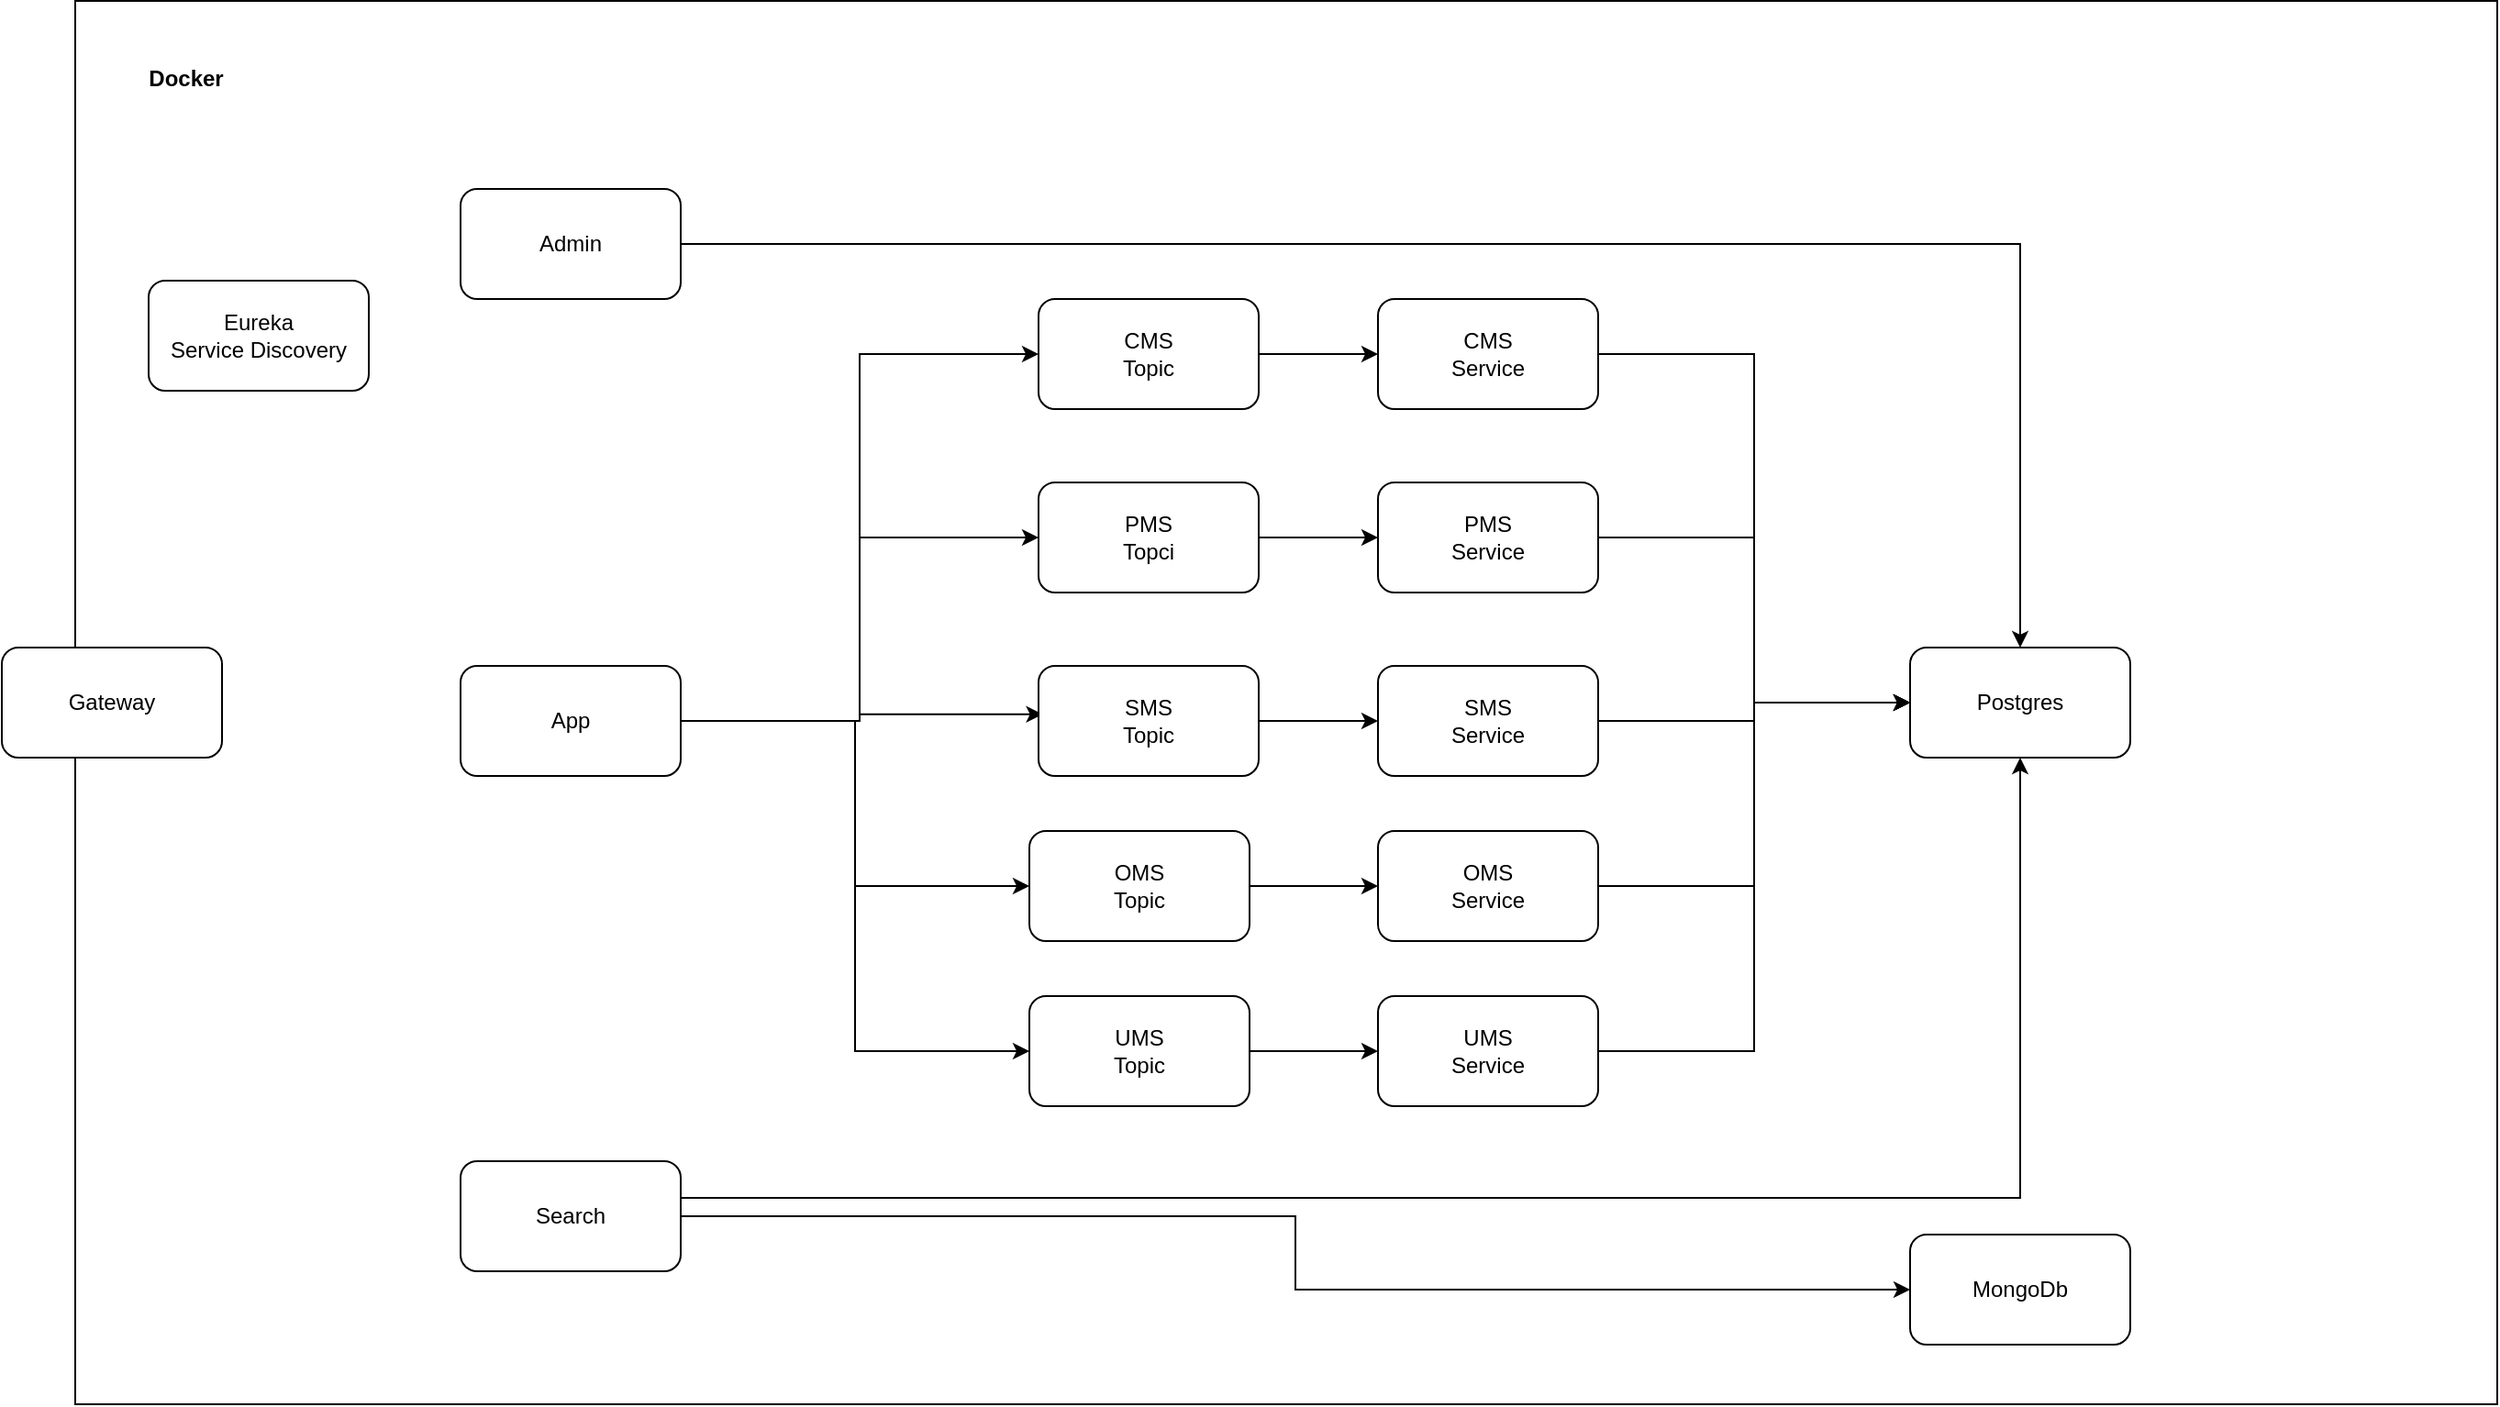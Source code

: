 <mxfile version="21.5.0" type="device">
  <diagram name="Page-1" id="3q1SPSdyI0ol_BRTOvvR">
    <mxGraphModel dx="2819" dy="1027" grid="1" gridSize="10" guides="1" tooltips="1" connect="1" arrows="1" fold="1" page="1" pageScale="1" pageWidth="850" pageHeight="1100" math="0" shadow="0">
      <root>
        <mxCell id="0" />
        <mxCell id="1" parent="0" />
        <mxCell id="RSMQC_iivRcFvO6SgrfT-50" value="" style="rounded=0;whiteSpace=wrap;html=1;strokeColor=default;fontFamily=Helvetica;fontSize=12;fontColor=default;fillColor=default;" vertex="1" parent="1">
          <mxGeometry x="-160" y="17.5" width="1320" height="765" as="geometry" />
        </mxCell>
        <mxCell id="RSMQC_iivRcFvO6SgrfT-21" style="edgeStyle=orthogonalEdgeStyle;rounded=0;orthogonalLoop=1;jettySize=auto;html=1;entryX=0;entryY=0.5;entryDx=0;entryDy=0;" edge="1" parent="1" source="RSMQC_iivRcFvO6SgrfT-1" target="RSMQC_iivRcFvO6SgrfT-7">
          <mxGeometry relative="1" as="geometry" />
        </mxCell>
        <mxCell id="RSMQC_iivRcFvO6SgrfT-40" style="edgeStyle=orthogonalEdgeStyle;rounded=0;orthogonalLoop=1;jettySize=auto;html=1;entryX=0;entryY=0.5;entryDx=0;entryDy=0;" edge="1" parent="1" source="RSMQC_iivRcFvO6SgrfT-1" target="RSMQC_iivRcFvO6SgrfT-2">
          <mxGeometry relative="1" as="geometry">
            <mxPoint x="360" y="310" as="targetPoint" />
          </mxGeometry>
        </mxCell>
        <mxCell id="RSMQC_iivRcFvO6SgrfT-41" style="edgeStyle=orthogonalEdgeStyle;rounded=0;orthogonalLoop=1;jettySize=auto;html=1;entryX=0.019;entryY=0.44;entryDx=0;entryDy=0;entryPerimeter=0;" edge="1" parent="1" source="RSMQC_iivRcFvO6SgrfT-1" target="RSMQC_iivRcFvO6SgrfT-3">
          <mxGeometry relative="1" as="geometry" />
        </mxCell>
        <mxCell id="RSMQC_iivRcFvO6SgrfT-43" style="edgeStyle=orthogonalEdgeStyle;rounded=0;orthogonalLoop=1;jettySize=auto;html=1;entryX=0;entryY=0.5;entryDx=0;entryDy=0;" edge="1" parent="1" source="RSMQC_iivRcFvO6SgrfT-1" target="RSMQC_iivRcFvO6SgrfT-4">
          <mxGeometry relative="1" as="geometry" />
        </mxCell>
        <mxCell id="RSMQC_iivRcFvO6SgrfT-44" style="edgeStyle=orthogonalEdgeStyle;rounded=0;orthogonalLoop=1;jettySize=auto;html=1;entryX=0;entryY=0.5;entryDx=0;entryDy=0;" edge="1" parent="1" source="RSMQC_iivRcFvO6SgrfT-1" target="RSMQC_iivRcFvO6SgrfT-6">
          <mxGeometry relative="1" as="geometry" />
        </mxCell>
        <mxCell id="RSMQC_iivRcFvO6SgrfT-1" value="App" style="rounded=1;whiteSpace=wrap;html=1;" vertex="1" parent="1">
          <mxGeometry x="50" y="380" width="120" height="60" as="geometry" />
        </mxCell>
        <mxCell id="RSMQC_iivRcFvO6SgrfT-27" style="edgeStyle=orthogonalEdgeStyle;rounded=0;orthogonalLoop=1;jettySize=auto;html=1;entryX=0;entryY=0.5;entryDx=0;entryDy=0;" edge="1" parent="1" source="RSMQC_iivRcFvO6SgrfT-2" target="RSMQC_iivRcFvO6SgrfT-13">
          <mxGeometry relative="1" as="geometry" />
        </mxCell>
        <mxCell id="RSMQC_iivRcFvO6SgrfT-2" value="&lt;div&gt;PMS&lt;/div&gt;&lt;div&gt;Topci&lt;br&gt;&lt;/div&gt;" style="rounded=1;whiteSpace=wrap;html=1;" vertex="1" parent="1">
          <mxGeometry x="365" y="280" width="120" height="60" as="geometry" />
        </mxCell>
        <mxCell id="RSMQC_iivRcFvO6SgrfT-28" style="edgeStyle=orthogonalEdgeStyle;rounded=0;orthogonalLoop=1;jettySize=auto;html=1;exitX=1;exitY=0.5;exitDx=0;exitDy=0;entryX=0;entryY=0.5;entryDx=0;entryDy=0;" edge="1" parent="1" source="RSMQC_iivRcFvO6SgrfT-3" target="RSMQC_iivRcFvO6SgrfT-12">
          <mxGeometry relative="1" as="geometry" />
        </mxCell>
        <mxCell id="RSMQC_iivRcFvO6SgrfT-3" value="&lt;div&gt;SMS&lt;/div&gt;&lt;div&gt;Topic&lt;br&gt;&lt;/div&gt;" style="rounded=1;whiteSpace=wrap;html=1;" vertex="1" parent="1">
          <mxGeometry x="365" y="380" width="120" height="60" as="geometry" />
        </mxCell>
        <mxCell id="RSMQC_iivRcFvO6SgrfT-29" style="edgeStyle=orthogonalEdgeStyle;rounded=0;orthogonalLoop=1;jettySize=auto;html=1;" edge="1" parent="1" source="RSMQC_iivRcFvO6SgrfT-4" target="RSMQC_iivRcFvO6SgrfT-11">
          <mxGeometry relative="1" as="geometry" />
        </mxCell>
        <mxCell id="RSMQC_iivRcFvO6SgrfT-4" value="&lt;div&gt;OMS&lt;/div&gt;&lt;div&gt;Topic&lt;br&gt;&lt;/div&gt;" style="rounded=1;whiteSpace=wrap;html=1;" vertex="1" parent="1">
          <mxGeometry x="360" y="470" width="120" height="60" as="geometry" />
        </mxCell>
        <mxCell id="RSMQC_iivRcFvO6SgrfT-30" style="edgeStyle=orthogonalEdgeStyle;rounded=0;orthogonalLoop=1;jettySize=auto;html=1;entryX=0;entryY=0.5;entryDx=0;entryDy=0;" edge="1" parent="1" source="RSMQC_iivRcFvO6SgrfT-6" target="RSMQC_iivRcFvO6SgrfT-10">
          <mxGeometry relative="1" as="geometry" />
        </mxCell>
        <mxCell id="RSMQC_iivRcFvO6SgrfT-6" value="&lt;div&gt;UMS&lt;/div&gt;&lt;div&gt;Topic&lt;br&gt;&lt;/div&gt;" style="rounded=1;whiteSpace=wrap;html=1;" vertex="1" parent="1">
          <mxGeometry x="360" y="560" width="120" height="60" as="geometry" />
        </mxCell>
        <mxCell id="RSMQC_iivRcFvO6SgrfT-26" style="edgeStyle=orthogonalEdgeStyle;rounded=0;orthogonalLoop=1;jettySize=auto;html=1;entryX=0;entryY=0.5;entryDx=0;entryDy=0;" edge="1" parent="1" source="RSMQC_iivRcFvO6SgrfT-7" target="RSMQC_iivRcFvO6SgrfT-14">
          <mxGeometry relative="1" as="geometry" />
        </mxCell>
        <mxCell id="RSMQC_iivRcFvO6SgrfT-7" value="&lt;div&gt;CMS&lt;/div&gt;&lt;div&gt;Topic&lt;br&gt;&lt;/div&gt;" style="rounded=1;whiteSpace=wrap;html=1;" vertex="1" parent="1">
          <mxGeometry x="365" y="180" width="120" height="60" as="geometry" />
        </mxCell>
        <mxCell id="RSMQC_iivRcFvO6SgrfT-8" value="MongoDb" style="rounded=1;whiteSpace=wrap;html=1;" vertex="1" parent="1">
          <mxGeometry x="840" y="690" width="120" height="60" as="geometry" />
        </mxCell>
        <mxCell id="RSMQC_iivRcFvO6SgrfT-9" value="Postgres" style="rounded=1;whiteSpace=wrap;html=1;" vertex="1" parent="1">
          <mxGeometry x="840" y="370" width="120" height="60" as="geometry" />
        </mxCell>
        <mxCell id="RSMQC_iivRcFvO6SgrfT-36" style="edgeStyle=orthogonalEdgeStyle;rounded=0;orthogonalLoop=1;jettySize=auto;html=1;entryX=0;entryY=0.5;entryDx=0;entryDy=0;" edge="1" parent="1" source="RSMQC_iivRcFvO6SgrfT-10" target="RSMQC_iivRcFvO6SgrfT-9">
          <mxGeometry relative="1" as="geometry">
            <mxPoint x="870" y="520" as="targetPoint" />
          </mxGeometry>
        </mxCell>
        <mxCell id="RSMQC_iivRcFvO6SgrfT-10" value="&lt;div&gt;UMS&lt;/div&gt;&lt;div&gt;Service&lt;br&gt;&lt;/div&gt;" style="rounded=1;whiteSpace=wrap;html=1;" vertex="1" parent="1">
          <mxGeometry x="550" y="560" width="120" height="60" as="geometry" />
        </mxCell>
        <mxCell id="RSMQC_iivRcFvO6SgrfT-35" style="edgeStyle=orthogonalEdgeStyle;rounded=0;orthogonalLoop=1;jettySize=auto;html=1;entryX=0;entryY=0.5;entryDx=0;entryDy=0;" edge="1" parent="1" source="RSMQC_iivRcFvO6SgrfT-11" target="RSMQC_iivRcFvO6SgrfT-9">
          <mxGeometry relative="1" as="geometry">
            <mxPoint x="840" y="480" as="targetPoint" />
          </mxGeometry>
        </mxCell>
        <mxCell id="RSMQC_iivRcFvO6SgrfT-11" value="&lt;div&gt;OMS&lt;/div&gt;&lt;div&gt;Service&lt;br&gt;&lt;/div&gt;" style="rounded=1;whiteSpace=wrap;html=1;" vertex="1" parent="1">
          <mxGeometry x="550" y="470" width="120" height="60" as="geometry" />
        </mxCell>
        <mxCell id="RSMQC_iivRcFvO6SgrfT-51" style="edgeStyle=orthogonalEdgeStyle;rounded=0;orthogonalLoop=1;jettySize=auto;html=1;entryX=0;entryY=0.5;entryDx=0;entryDy=0;fontFamily=Helvetica;fontSize=12;fontColor=default;" edge="1" parent="1" source="RSMQC_iivRcFvO6SgrfT-12" target="RSMQC_iivRcFvO6SgrfT-9">
          <mxGeometry relative="1" as="geometry" />
        </mxCell>
        <mxCell id="RSMQC_iivRcFvO6SgrfT-12" value="&lt;div&gt;SMS&lt;/div&gt;&lt;div&gt;Service&lt;br&gt;&lt;/div&gt;" style="rounded=1;whiteSpace=wrap;html=1;" vertex="1" parent="1">
          <mxGeometry x="550" y="380" width="120" height="60" as="geometry" />
        </mxCell>
        <mxCell id="RSMQC_iivRcFvO6SgrfT-52" style="edgeStyle=orthogonalEdgeStyle;rounded=0;orthogonalLoop=1;jettySize=auto;html=1;entryX=0;entryY=0.5;entryDx=0;entryDy=0;fontFamily=Helvetica;fontSize=12;fontColor=default;" edge="1" parent="1" source="RSMQC_iivRcFvO6SgrfT-13" target="RSMQC_iivRcFvO6SgrfT-9">
          <mxGeometry relative="1" as="geometry" />
        </mxCell>
        <mxCell id="RSMQC_iivRcFvO6SgrfT-13" value="&lt;div&gt;PMS&lt;/div&gt;&lt;div&gt;Service&lt;br&gt;&lt;/div&gt;" style="rounded=1;whiteSpace=wrap;html=1;" vertex="1" parent="1">
          <mxGeometry x="550" y="280" width="120" height="60" as="geometry" />
        </mxCell>
        <mxCell id="RSMQC_iivRcFvO6SgrfT-31" style="edgeStyle=orthogonalEdgeStyle;rounded=0;orthogonalLoop=1;jettySize=auto;html=1;entryX=0;entryY=0.5;entryDx=0;entryDy=0;" edge="1" parent="1" source="RSMQC_iivRcFvO6SgrfT-14" target="RSMQC_iivRcFvO6SgrfT-9">
          <mxGeometry relative="1" as="geometry">
            <mxPoint x="760" y="410" as="targetPoint" />
          </mxGeometry>
        </mxCell>
        <mxCell id="RSMQC_iivRcFvO6SgrfT-14" value="&lt;div&gt;CMS&lt;/div&gt;&lt;div&gt;Service&lt;br&gt;&lt;/div&gt;" style="rounded=1;whiteSpace=wrap;html=1;" vertex="1" parent="1">
          <mxGeometry x="550" y="180" width="120" height="60" as="geometry" />
        </mxCell>
        <mxCell id="RSMQC_iivRcFvO6SgrfT-37" style="edgeStyle=orthogonalEdgeStyle;rounded=0;orthogonalLoop=1;jettySize=auto;html=1;entryX=0.5;entryY=0;entryDx=0;entryDy=0;" edge="1" parent="1" source="RSMQC_iivRcFvO6SgrfT-15" target="RSMQC_iivRcFvO6SgrfT-9">
          <mxGeometry relative="1" as="geometry" />
        </mxCell>
        <mxCell id="RSMQC_iivRcFvO6SgrfT-15" value="Admin" style="rounded=1;whiteSpace=wrap;html=1;" vertex="1" parent="1">
          <mxGeometry x="50" y="120" width="120" height="60" as="geometry" />
        </mxCell>
        <mxCell id="RSMQC_iivRcFvO6SgrfT-38" style="edgeStyle=orthogonalEdgeStyle;rounded=0;orthogonalLoop=1;jettySize=auto;html=1;entryX=0.5;entryY=1;entryDx=0;entryDy=0;" edge="1" parent="1" source="RSMQC_iivRcFvO6SgrfT-16" target="RSMQC_iivRcFvO6SgrfT-9">
          <mxGeometry relative="1" as="geometry">
            <Array as="points">
              <mxPoint x="190" y="670" />
              <mxPoint x="900" y="670" />
            </Array>
          </mxGeometry>
        </mxCell>
        <mxCell id="RSMQC_iivRcFvO6SgrfT-39" style="edgeStyle=orthogonalEdgeStyle;rounded=0;orthogonalLoop=1;jettySize=auto;html=1;entryX=0;entryY=0.5;entryDx=0;entryDy=0;" edge="1" parent="1" source="RSMQC_iivRcFvO6SgrfT-16" target="RSMQC_iivRcFvO6SgrfT-8">
          <mxGeometry relative="1" as="geometry" />
        </mxCell>
        <mxCell id="RSMQC_iivRcFvO6SgrfT-16" value="&lt;div&gt;Search&lt;/div&gt;" style="rounded=1;whiteSpace=wrap;html=1;" vertex="1" parent="1">
          <mxGeometry x="50" y="650" width="120" height="60" as="geometry" />
        </mxCell>
        <mxCell id="RSMQC_iivRcFvO6SgrfT-17" value="&lt;div&gt;Eureka&lt;/div&gt;&lt;div&gt;Service Discovery&lt;br&gt;&lt;/div&gt;" style="rounded=1;whiteSpace=wrap;html=1;" vertex="1" parent="1">
          <mxGeometry x="-120" y="170" width="120" height="60" as="geometry" />
        </mxCell>
        <mxCell id="RSMQC_iivRcFvO6SgrfT-18" value="Gateway" style="rounded=1;whiteSpace=wrap;html=1;" vertex="1" parent="1">
          <mxGeometry x="-200" y="370" width="120" height="60" as="geometry" />
        </mxCell>
        <mxCell id="RSMQC_iivRcFvO6SgrfT-53" value="Docker" style="text;strokeColor=none;fillColor=none;html=1;fontSize=12;fontStyle=1;verticalAlign=middle;align=center;fontFamily=Helvetica;fontColor=default;" vertex="1" parent="1">
          <mxGeometry x="-150" y="40" width="100" height="40" as="geometry" />
        </mxCell>
      </root>
    </mxGraphModel>
  </diagram>
</mxfile>
